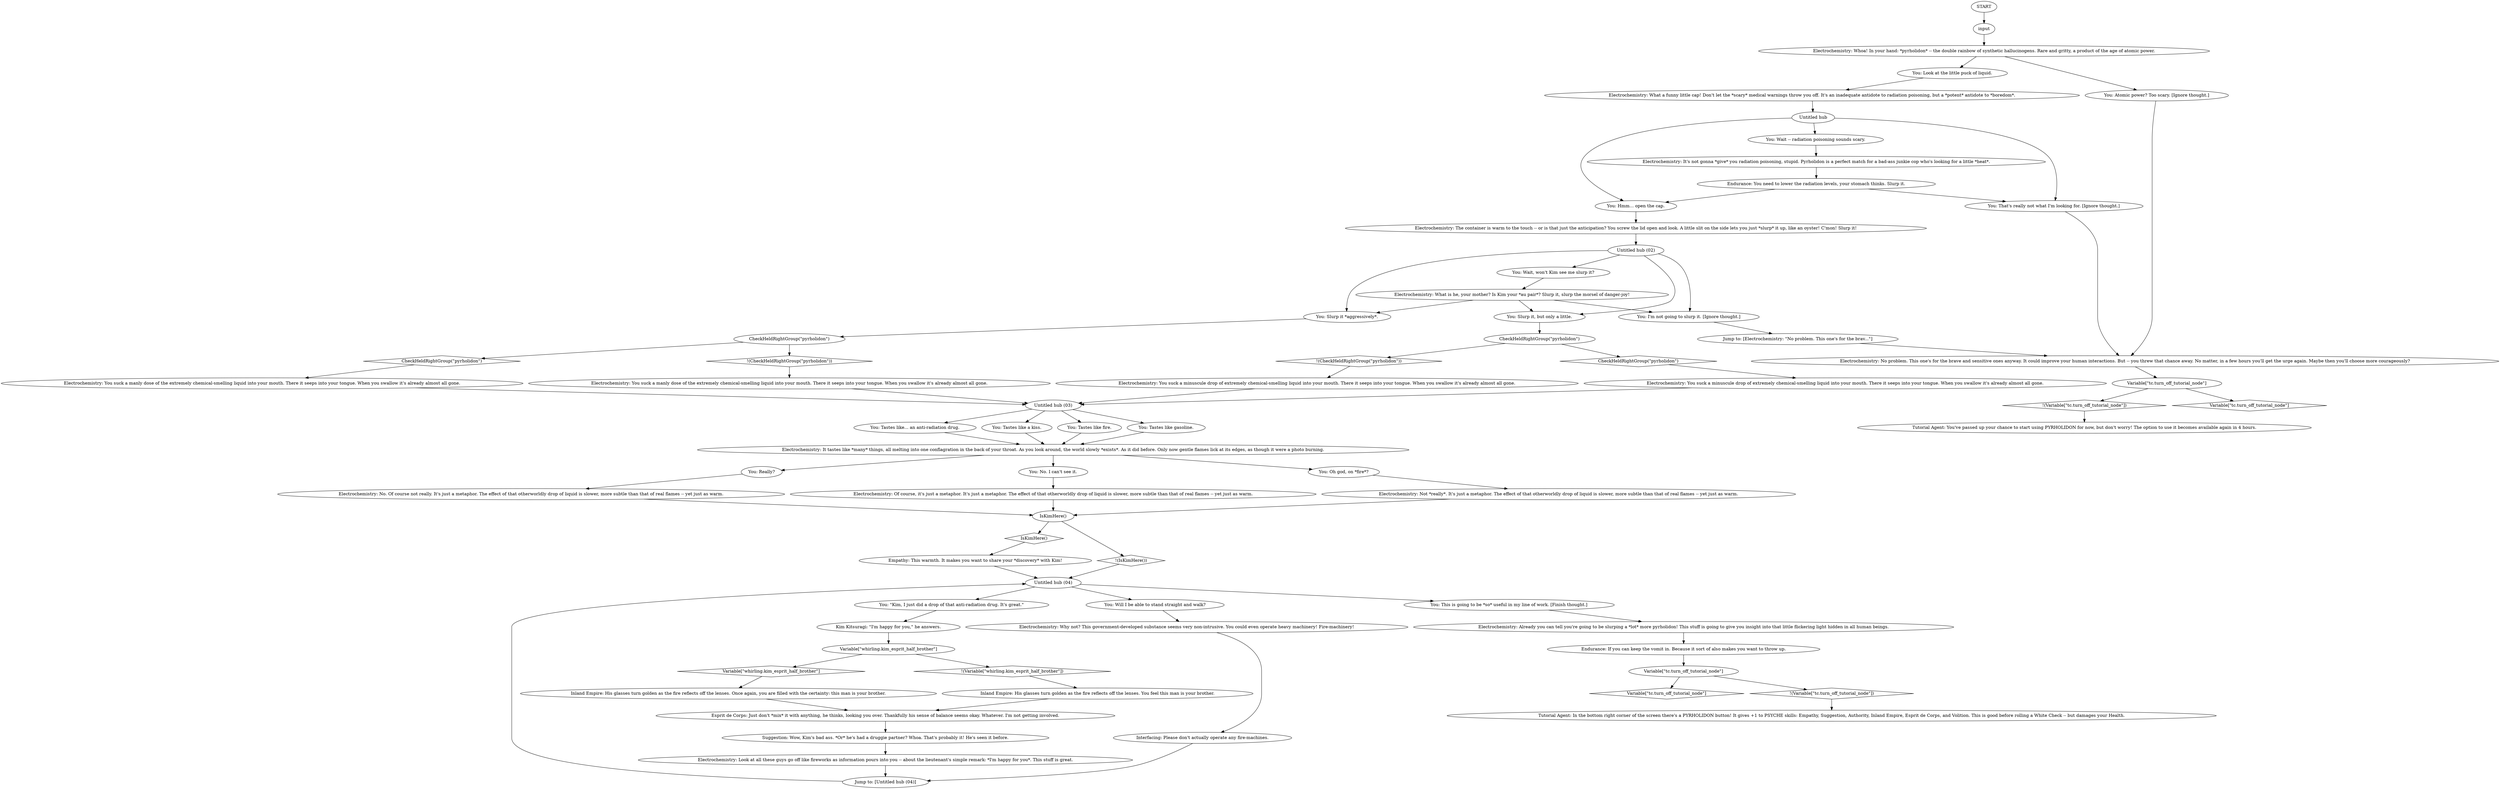 # INITIATION / PYRHOLIDON HABIT
# A thought for becoming a wonderful pyrholidon addict.
# ==================================================
digraph G {
	  0 [label="START"];
	  1 [label="input"];
	  2 [label="You: Tastes like gasoline."];
	  3 [label="You: Wait -- radiation poisoning sounds scary."];
	  4 [label="You: Slurp it *aggressively*."];
	  5 [label="Jump to: [Electrochemistry: \"No problem. This one's for the brav...\"]"];
	  6 [label="You: This is going to be *so* useful in my line of work. [Finish thought.]"];
	  7 [label="Jump to: [Untitled hub (04)]"];
	  8 [label="You: Will I be able to stand straight and walk?"];
	  9 [label="Esprit de Corps: Just don't *mix* it with anything, he thinks, looking you over. Thankfully his sense of balance seems okay. Whatever. I'm not getting involved."];
	  10 [label="Electrochemistry: Look at all these guys go off like fireworks as information pours into you -- about the lieutenant's simple remark: *I'm happy for you*. This stuff is great."];
	  11 [label="Electrochemistry: Why not? This government-developed substance seems very non-intrusive. You could even operate heavy machinery! Fire-machinery!"];
	  12 [label="Electrochemistry: You suck a manly dose of the extremely chemical-smelling liquid into your mouth. There it seeps into your tongue. When you swallow it's already almost all gone."];
	  13 [label="You: Hmm... open the cap."];
	  14 [label="You: Tastes like... an anti-radiation drug."];
	  15 [label="Electrochemistry: It tastes like *many* things, all melting into one conflagration in the back of your throat. As you look around, the world slowly *exists*. As it did before. Only now gentle flames lick at its edges, as though it were a photo burning."];
	  16 [label="Variable[\"tc.turn_off_tutorial_node\"]"];
	  17 [label="Variable[\"tc.turn_off_tutorial_node\"]", shape=diamond];
	  18 [label="!(Variable[\"tc.turn_off_tutorial_node\"])", shape=diamond];
	  19 [label="You: I'm not going to slurp it. [Ignore thought.]"];
	  20 [label="Empathy: This warmth. It makes you want to share your *discovery* with Kim!"];
	  21 [label="Interfacing: Please don't actually operate any fire-machines."];
	  22 [label="Tutorial Agent: In the bottom right corner of the screen there's a PYRHOLIDON button! It gives +1 to PSYCHE skills: Empathy, Suggestion, Authority, Inland Empire, Esprit de Corps, and Volition. This is good before rolling a White Check -- but damages your Health."];
	  23 [label="Electrochemistry: No. Of course not really. It's just a metaphor. The effect of that otherworldly drop of liquid is slower, more subtle than that of real flames -- yet just as warm."];
	  24 [label="Suggestion: Wow, Kim's bad ass. *Or* he's had a druggie partner? Whoa. That's probably it! He's seen it before."];
	  25 [label="Electrochemistry: Already you can tell you're going to be slurping a *lot* more pyrholidon! This stuff is going to give you insight into that little flickering light hidden in all human beings."];
	  26 [label="Electrochemistry: The container is warm to the touch -- or is that just the anticipation? You screw the lid open and look. A little slit on the side lets you just *slurp* it up, like an oyster! C'mon! Slurp it!"];
	  27 [label="Electrochemistry: You suck a minuscule drop of extremely chemical-smelling liquid into your mouth. There it seeps into your tongue. When you swallow it's already almost all gone."];
	  28 [label="You: Tastes like a kiss."];
	  29 [label="Electrochemistry: Of course, it's just a metaphor. It's just a metaphor. The effect of that otherworldly drop of liquid is slower, more subtle than that of real flames -- yet just as warm."];
	  30 [label="Endurance: If you can keep the vomit in. Because it sort of also makes you want to throw up."];
	  31 [label="Untitled hub"];
	  32 [label="Endurance: You need to lower the radiation levels, your stomach thinks. Slurp it."];
	  33 [label="You: That's really not what I'm looking for. [Ignore thought.]"];
	  34 [label="You: Slurp it, but only a little."];
	  35 [label="Electrochemistry: Not *really*. It's just a metaphor. The effect of that otherworldly drop of liquid is slower, more subtle than that of real flames -- yet just as warm."];
	  36 [label="Electrochemistry: No problem. This one's for the brave and sensitive ones anyway. It could improve your human interactions. But -- you threw that chance away. No matter, in a few hours you'll get the urge again. Maybe then you'll choose more courageously?"];
	  37 [label="You: Really?"];
	  38 [label="You: Oh god, on *fire*?"];
	  39 [label="Untitled hub (04)"];
	  40 [label="CheckHeldRightGroup(\"pyrholidon\")"];
	  41 [label="CheckHeldRightGroup(\"pyrholidon\")", shape=diamond];
	  42 [label="!(CheckHeldRightGroup(\"pyrholidon\"))", shape=diamond];
	  43 [label="You: Tastes like fire."];
	  44 [label="Inland Empire: His glasses turn golden as the fire reflects off the lenses. You feel this man is your brother."];
	  45 [label="Variable[\"whirling.kim_esprit_half_brother\"]"];
	  46 [label="Variable[\"whirling.kim_esprit_half_brother\"]", shape=diamond];
	  47 [label="!(Variable[\"whirling.kim_esprit_half_brother\"])", shape=diamond];
	  48 [label="Electrochemistry: Whoa! In your hand: *pyrholidon* -- the double rainbow of synthetic hallucinogens. Rare and gritty, a product of the age of atomic power."];
	  49 [label="You: Look at the little puck of liquid."];
	  50 [label="Electrochemistry: What is he, your mother? Is Kim your *au pair*? Slurp it, slurp the morsel of danger-joy!"];
	  51 [label="Electrochemistry: You suck a manly dose of the extremely chemical-smelling liquid into your mouth. There it seeps into your tongue. When you swallow it's already almost all gone."];
	  52 [label="Untitled hub (03)"];
	  53 [label="You: No. I can't see it."];
	  54 [label="Kim Kitsuragi: \"I'm happy for you,\" he answers."];
	  55 [label="You: Atomic power? Too scary. [Ignore thought.]"];
	  56 [label="IsKimHere()"];
	  57 [label="IsKimHere()", shape=diamond];
	  58 [label="!(IsKimHere())", shape=diamond];
	  59 [label="CheckHeldRightGroup(\"pyrholidon\")"];
	  60 [label="CheckHeldRightGroup(\"pyrholidon\")", shape=diamond];
	  61 [label="!(CheckHeldRightGroup(\"pyrholidon\"))", shape=diamond];
	  62 [label="Electrochemistry: You suck a minuscule drop of extremely chemical-smelling liquid into your mouth. There it seeps into your tongue. When you swallow it's already almost all gone."];
	  63 [label="Electrochemistry: What a funny little cap! Don't let the *scary* medical warnings throw you off. It's an inadequate antidote to radiation poisoning, but a *potent* antidote to *boredom*."];
	  64 [label="Untitled hub (02)"];
	  65 [label="You: Wait, won't Kim see me slurp it?"];
	  67 [label="Variable[\"tc.turn_off_tutorial_node\"]"];
	  68 [label="Variable[\"tc.turn_off_tutorial_node\"]", shape=diamond];
	  69 [label="!(Variable[\"tc.turn_off_tutorial_node\"])", shape=diamond];
	  70 [label="Tutorial Agent: You've passed up your chance to start using PYRHOLIDON for now, but don't worry! The option to use it becomes available again in 4 hours."];
	  71 [label="Electrochemistry: It's not gonna *give* you radiation poisoning, stupid. Pyrholidon is a perfect match for a bad-ass junkie cop who's looking for a little *heat*."];
	  72 [label="You: \"Kim, I just did a drop of that anti-radiation drug. It's great.\""];
	  73 [label="Inland Empire: His glasses turn golden as the fire reflects off the lenses. Once again, you are filled with the certainty: this man is your brother."];
	  0 -> 1
	  1 -> 48
	  2 -> 15
	  3 -> 71
	  4 -> 40
	  5 -> 36
	  6 -> 25
	  7 -> 39
	  8 -> 11
	  9 -> 24
	  10 -> 7
	  11 -> 21
	  12 -> 52
	  13 -> 26
	  14 -> 15
	  15 -> 53
	  15 -> 37
	  15 -> 38
	  16 -> 17
	  16 -> 18
	  18 -> 70
	  19 -> 5
	  20 -> 39
	  21 -> 7
	  23 -> 56
	  24 -> 10
	  25 -> 30
	  26 -> 64
	  27 -> 52
	  28 -> 15
	  29 -> 56
	  30 -> 67
	  31 -> 33
	  31 -> 3
	  31 -> 13
	  32 -> 33
	  32 -> 13
	  33 -> 36
	  34 -> 59
	  35 -> 56
	  36 -> 16
	  37 -> 23
	  38 -> 35
	  39 -> 72
	  39 -> 8
	  39 -> 6
	  40 -> 41
	  40 -> 42
	  41 -> 51
	  42 -> 12
	  43 -> 15
	  44 -> 9
	  45 -> 46
	  45 -> 47
	  46 -> 73
	  47 -> 44
	  48 -> 49
	  48 -> 55
	  49 -> 63
	  50 -> 34
	  50 -> 19
	  50 -> 4
	  51 -> 52
	  52 -> 2
	  52 -> 43
	  52 -> 28
	  52 -> 14
	  53 -> 29
	  54 -> 45
	  55 -> 36
	  56 -> 57
	  56 -> 58
	  57 -> 20
	  58 -> 39
	  59 -> 60
	  59 -> 61
	  60 -> 62
	  61 -> 27
	  62 -> 52
	  63 -> 31
	  64 -> 65
	  64 -> 34
	  64 -> 19
	  64 -> 4
	  65 -> 50
	  67 -> 68
	  67 -> 69
	  69 -> 22
	  71 -> 32
	  72 -> 54
	  73 -> 9
}

